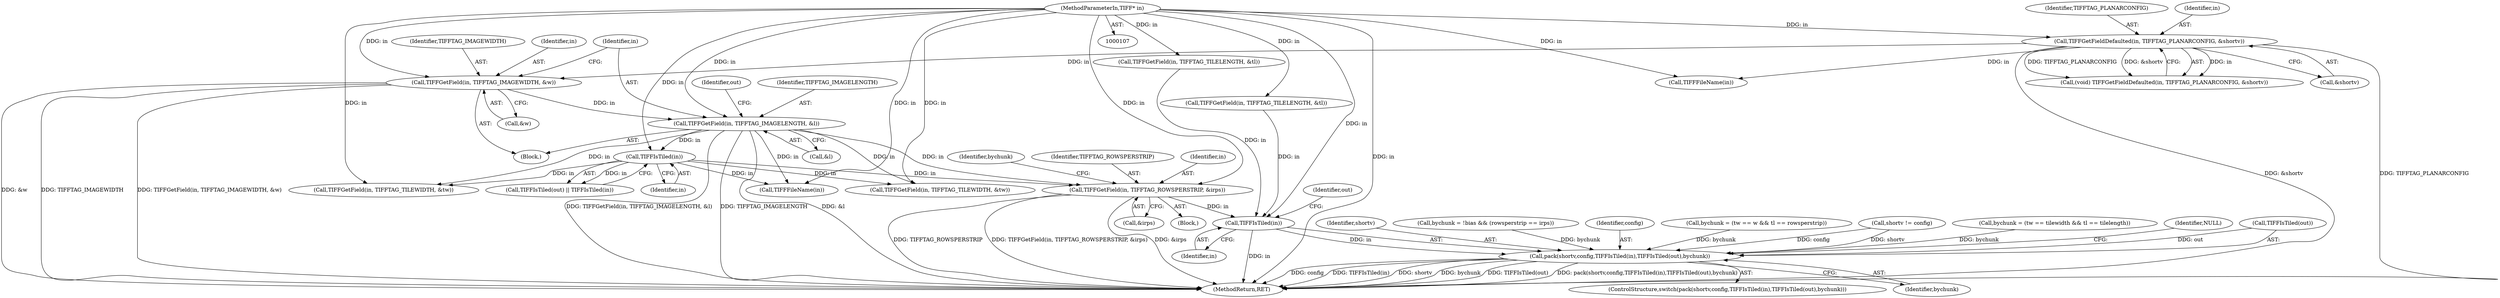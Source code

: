 digraph "0_libtiff_5c080298d59efa53264d7248bbe3a04660db6ef7_1@pointer" {
"1000171" [label="(Call,TIFFGetField(in, TIFFTAG_ROWSPERSTRIP, &irps))"];
"1000151" [label="(Call,TIFFGetField(in, TIFFTAG_IMAGELENGTH, &l))"];
"1000146" [label="(Call,TIFFGetField(in, TIFFTAG_IMAGEWIDTH, &w))"];
"1000121" [label="(Call,TIFFGetFieldDefaulted(in, TIFFTAG_PLANARCONFIG, &shortv))"];
"1000108" [label="(MethodParameterIn,TIFF* in)"];
"1000161" [label="(Call,TIFFIsTiled(in))"];
"1000254" [label="(Call,TIFFIsTiled(in))"];
"1000251" [label="(Call,pack(shortv,config,TIFFIsTiled(in),TIFFIsTiled(out),bychunk))"];
"1000124" [label="(Call,&shortv)"];
"1000252" [label="(Identifier,shortv)"];
"1000250" [label="(ControlStructure,switch(pack(shortv,config,TIFFIsTiled(in),TIFFIsTiled(out),bychunk)))"];
"1000171" [label="(Call,TIFFGetField(in, TIFFTAG_ROWSPERSTRIP, &irps))"];
"1000149" [label="(Call,&w)"];
"1000176" [label="(Call,bychunk = !bias && (rowsperstrip == irps))"];
"1000121" [label="(Call,TIFFGetFieldDefaulted(in, TIFFTAG_PLANARCONFIG, &shortv))"];
"1000151" [label="(Call,TIFFGetField(in, TIFFTAG_IMAGELENGTH, &l))"];
"1000258" [label="(Identifier,bychunk)"];
"1000160" [label="(Identifier,out)"];
"1000153" [label="(Identifier,TIFFTAG_IMAGELENGTH)"];
"1000146" [label="(Call,TIFFGetField(in, TIFFTAG_IMAGEWIDTH, &w))"];
"1000202" [label="(Call,TIFFGetField(in, TIFFTAG_TILEWIDTH, &tw))"];
"1000147" [label="(Identifier,in)"];
"1000162" [label="(Identifier,in)"];
"1000253" [label="(Identifier,config)"];
"1000122" [label="(Identifier,in)"];
"1000152" [label="(Identifier,in)"];
"1000254" [label="(Call,TIFFIsTiled(in))"];
"1000241" [label="(Call,bychunk = (tw == w && tl == rowsperstrip))"];
"1000177" [label="(Identifier,bychunk)"];
"1000192" [label="(Call,TIFFFileName(in))"];
"1000231" [label="(Call,TIFFGetField(in, TIFFTAG_TILEWIDTH, &tw))"];
"1000300" [label="(MethodReturn,RET)"];
"1000112" [label="(Block,)"];
"1000119" [label="(Call,(void) TIFFGetFieldDefaulted(in, TIFFTAG_PLANARCONFIG, &shortv))"];
"1000212" [label="(Call,TIFFGetField(in, TIFFTAG_TILELENGTH, &tl))"];
"1000257" [label="(Identifier,out)"];
"1000163" [label="(Block,)"];
"1000161" [label="(Call,TIFFIsTiled(in))"];
"1000255" [label="(Identifier,in)"];
"1000148" [label="(Identifier,TIFFTAG_IMAGEWIDTH)"];
"1000173" [label="(Identifier,TIFFTAG_ROWSPERSTRIP)"];
"1000123" [label="(Identifier,TIFFTAG_PLANARCONFIG)"];
"1000158" [label="(Call,TIFFIsTiled(out) || TIFFIsTiled(in))"];
"1000128" [label="(Call,shortv != config)"];
"1000220" [label="(Call,bychunk = (tw == tilewidth && tl == tilelength))"];
"1000299" [label="(Identifier,NULL)"];
"1000256" [label="(Call,TIFFIsTiled(out))"];
"1000154" [label="(Call,&l)"];
"1000172" [label="(Identifier,in)"];
"1000108" [label="(MethodParameterIn,TIFF* in)"];
"1000236" [label="(Call,TIFFGetField(in, TIFFTAG_TILELENGTH, &tl))"];
"1000142" [label="(Call,TIFFFileName(in))"];
"1000251" [label="(Call,pack(shortv,config,TIFFIsTiled(in),TIFFIsTiled(out),bychunk))"];
"1000174" [label="(Call,&irps)"];
"1000171" -> "1000163"  [label="AST: "];
"1000171" -> "1000174"  [label="CFG: "];
"1000172" -> "1000171"  [label="AST: "];
"1000173" -> "1000171"  [label="AST: "];
"1000174" -> "1000171"  [label="AST: "];
"1000177" -> "1000171"  [label="CFG: "];
"1000171" -> "1000300"  [label="DDG: TIFFTAG_ROWSPERSTRIP"];
"1000171" -> "1000300"  [label="DDG: TIFFGetField(in, TIFFTAG_ROWSPERSTRIP, &irps)"];
"1000171" -> "1000300"  [label="DDG: &irps"];
"1000151" -> "1000171"  [label="DDG: in"];
"1000161" -> "1000171"  [label="DDG: in"];
"1000108" -> "1000171"  [label="DDG: in"];
"1000171" -> "1000254"  [label="DDG: in"];
"1000151" -> "1000112"  [label="AST: "];
"1000151" -> "1000154"  [label="CFG: "];
"1000152" -> "1000151"  [label="AST: "];
"1000153" -> "1000151"  [label="AST: "];
"1000154" -> "1000151"  [label="AST: "];
"1000160" -> "1000151"  [label="CFG: "];
"1000151" -> "1000300"  [label="DDG: TIFFGetField(in, TIFFTAG_IMAGELENGTH, &l)"];
"1000151" -> "1000300"  [label="DDG: TIFFTAG_IMAGELENGTH"];
"1000151" -> "1000300"  [label="DDG: &l"];
"1000146" -> "1000151"  [label="DDG: in"];
"1000108" -> "1000151"  [label="DDG: in"];
"1000151" -> "1000161"  [label="DDG: in"];
"1000151" -> "1000192"  [label="DDG: in"];
"1000151" -> "1000202"  [label="DDG: in"];
"1000151" -> "1000231"  [label="DDG: in"];
"1000146" -> "1000112"  [label="AST: "];
"1000146" -> "1000149"  [label="CFG: "];
"1000147" -> "1000146"  [label="AST: "];
"1000148" -> "1000146"  [label="AST: "];
"1000149" -> "1000146"  [label="AST: "];
"1000152" -> "1000146"  [label="CFG: "];
"1000146" -> "1000300"  [label="DDG: &w"];
"1000146" -> "1000300"  [label="DDG: TIFFTAG_IMAGEWIDTH"];
"1000146" -> "1000300"  [label="DDG: TIFFGetField(in, TIFFTAG_IMAGEWIDTH, &w)"];
"1000121" -> "1000146"  [label="DDG: in"];
"1000108" -> "1000146"  [label="DDG: in"];
"1000121" -> "1000119"  [label="AST: "];
"1000121" -> "1000124"  [label="CFG: "];
"1000122" -> "1000121"  [label="AST: "];
"1000123" -> "1000121"  [label="AST: "];
"1000124" -> "1000121"  [label="AST: "];
"1000119" -> "1000121"  [label="CFG: "];
"1000121" -> "1000300"  [label="DDG: TIFFTAG_PLANARCONFIG"];
"1000121" -> "1000300"  [label="DDG: &shortv"];
"1000121" -> "1000119"  [label="DDG: in"];
"1000121" -> "1000119"  [label="DDG: TIFFTAG_PLANARCONFIG"];
"1000121" -> "1000119"  [label="DDG: &shortv"];
"1000108" -> "1000121"  [label="DDG: in"];
"1000121" -> "1000142"  [label="DDG: in"];
"1000108" -> "1000107"  [label="AST: "];
"1000108" -> "1000300"  [label="DDG: in"];
"1000108" -> "1000142"  [label="DDG: in"];
"1000108" -> "1000161"  [label="DDG: in"];
"1000108" -> "1000192"  [label="DDG: in"];
"1000108" -> "1000202"  [label="DDG: in"];
"1000108" -> "1000212"  [label="DDG: in"];
"1000108" -> "1000231"  [label="DDG: in"];
"1000108" -> "1000236"  [label="DDG: in"];
"1000108" -> "1000254"  [label="DDG: in"];
"1000161" -> "1000158"  [label="AST: "];
"1000161" -> "1000162"  [label="CFG: "];
"1000162" -> "1000161"  [label="AST: "];
"1000158" -> "1000161"  [label="CFG: "];
"1000161" -> "1000158"  [label="DDG: in"];
"1000161" -> "1000192"  [label="DDG: in"];
"1000161" -> "1000202"  [label="DDG: in"];
"1000161" -> "1000231"  [label="DDG: in"];
"1000254" -> "1000251"  [label="AST: "];
"1000254" -> "1000255"  [label="CFG: "];
"1000255" -> "1000254"  [label="AST: "];
"1000257" -> "1000254"  [label="CFG: "];
"1000254" -> "1000300"  [label="DDG: in"];
"1000254" -> "1000251"  [label="DDG: in"];
"1000212" -> "1000254"  [label="DDG: in"];
"1000236" -> "1000254"  [label="DDG: in"];
"1000251" -> "1000250"  [label="AST: "];
"1000251" -> "1000258"  [label="CFG: "];
"1000252" -> "1000251"  [label="AST: "];
"1000253" -> "1000251"  [label="AST: "];
"1000256" -> "1000251"  [label="AST: "];
"1000258" -> "1000251"  [label="AST: "];
"1000299" -> "1000251"  [label="CFG: "];
"1000251" -> "1000300"  [label="DDG: pack(shortv,config,TIFFIsTiled(in),TIFFIsTiled(out),bychunk)"];
"1000251" -> "1000300"  [label="DDG: config"];
"1000251" -> "1000300"  [label="DDG: TIFFIsTiled(in)"];
"1000251" -> "1000300"  [label="DDG: shortv"];
"1000251" -> "1000300"  [label="DDG: bychunk"];
"1000251" -> "1000300"  [label="DDG: TIFFIsTiled(out)"];
"1000128" -> "1000251"  [label="DDG: shortv"];
"1000128" -> "1000251"  [label="DDG: config"];
"1000256" -> "1000251"  [label="DDG: out"];
"1000220" -> "1000251"  [label="DDG: bychunk"];
"1000241" -> "1000251"  [label="DDG: bychunk"];
"1000176" -> "1000251"  [label="DDG: bychunk"];
}
